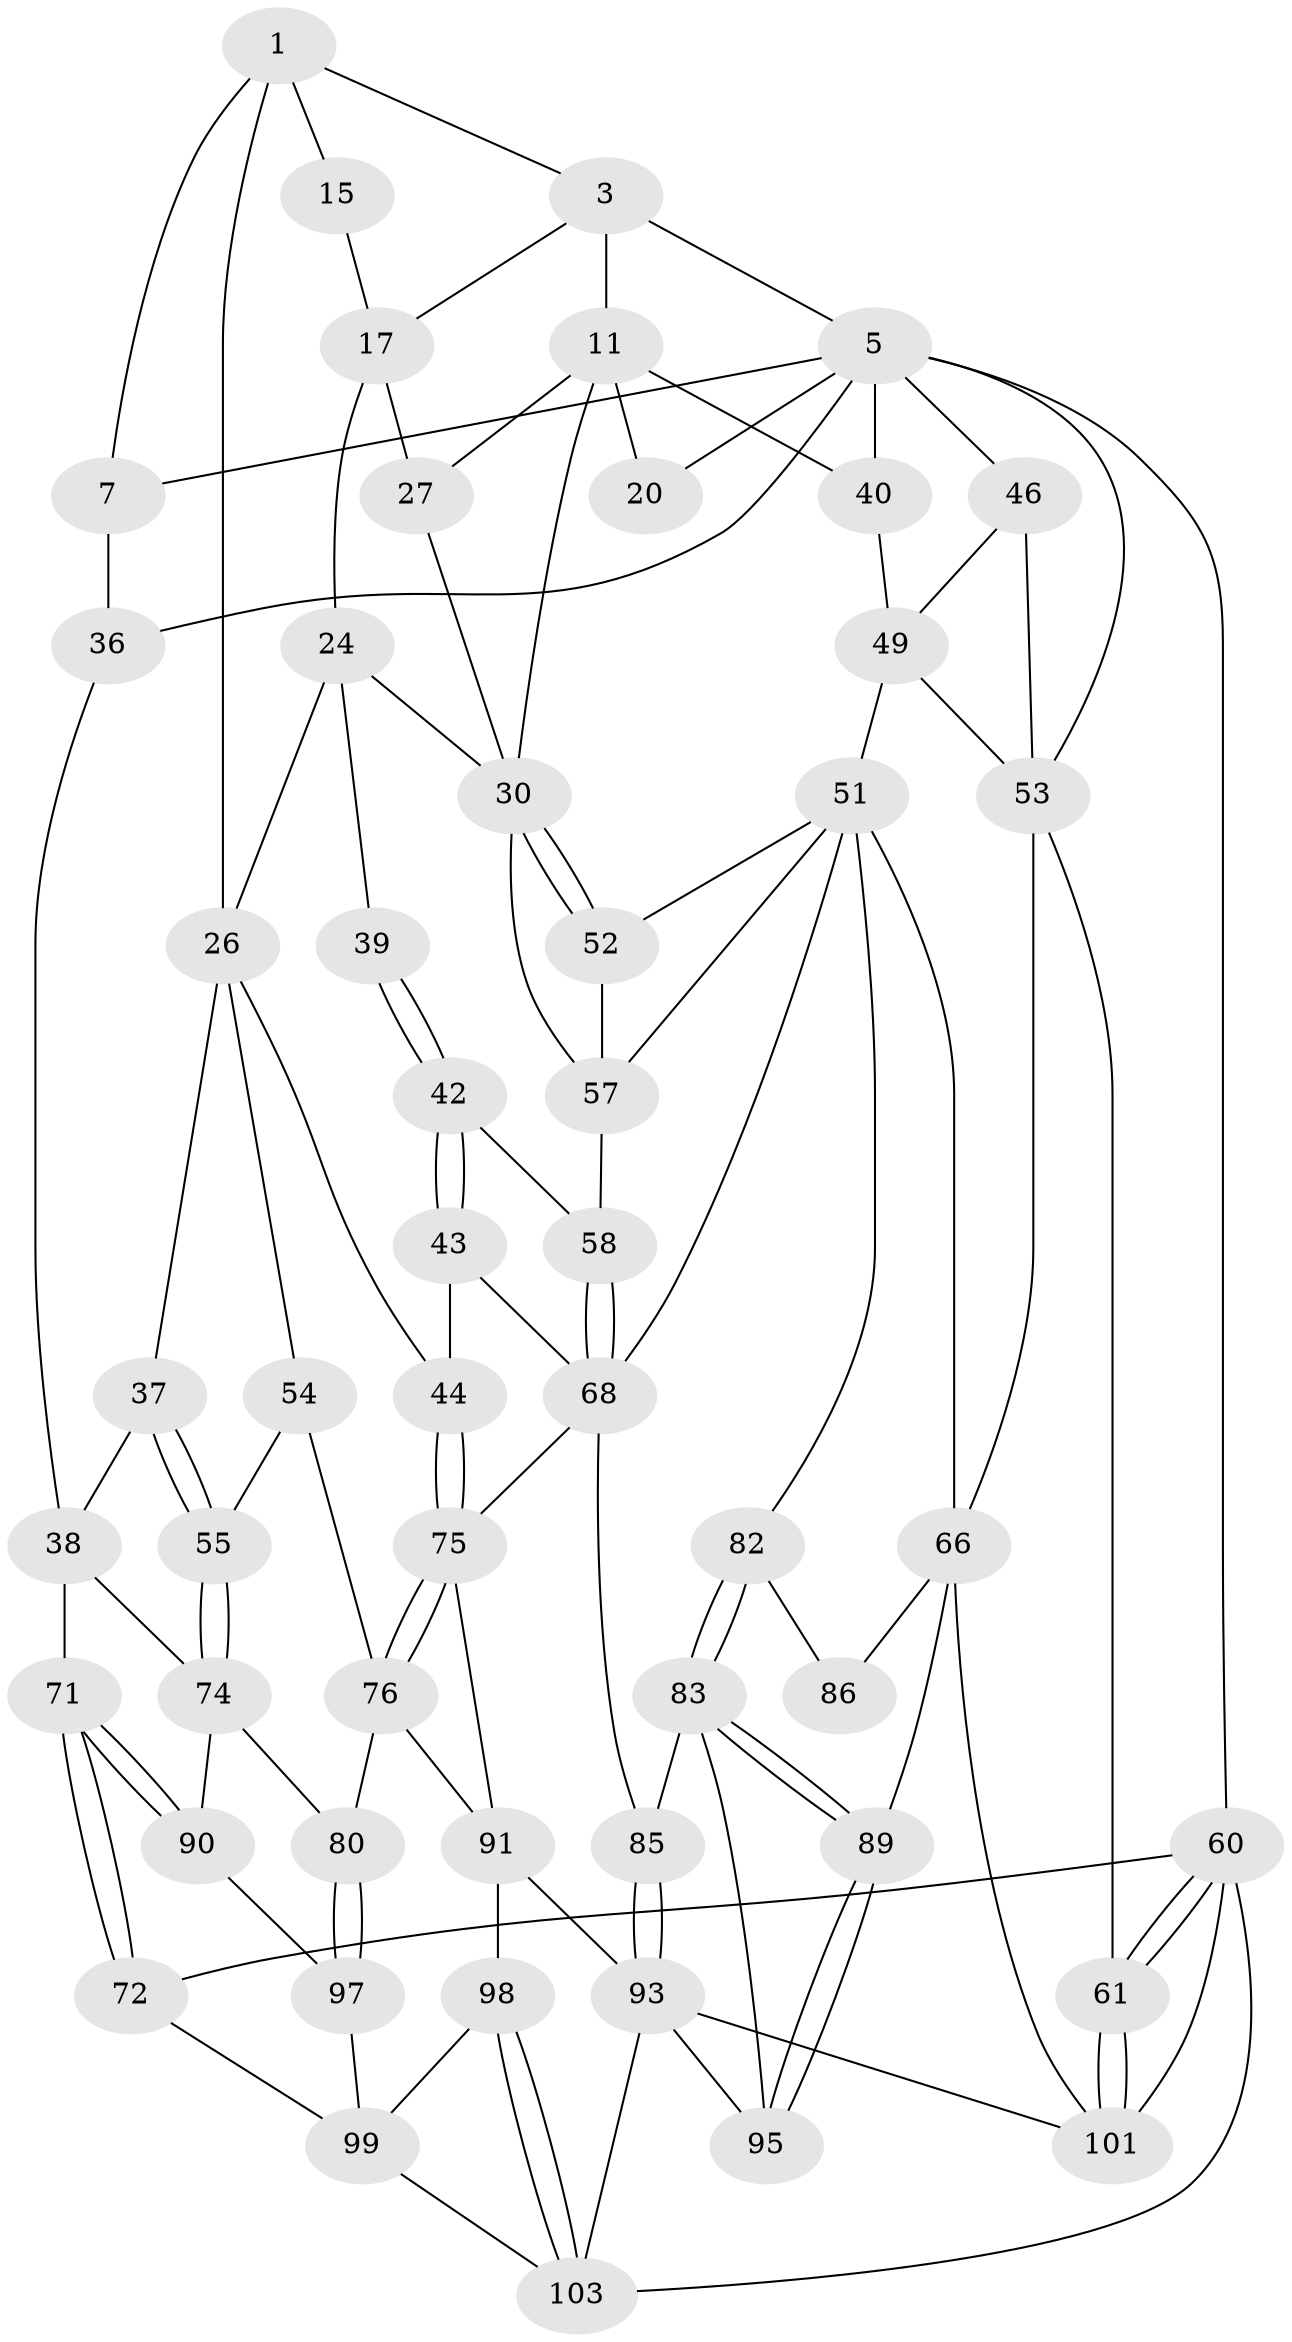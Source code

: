 // original degree distribution, {3: 0.03773584905660377, 4: 0.22641509433962265, 5: 0.49056603773584906, 6: 0.24528301886792453}
// Generated by graph-tools (version 1.1) at 2025/27/03/15/25 16:27:59]
// undirected, 53 vertices, 115 edges
graph export_dot {
graph [start="1"]
  node [color=gray90,style=filled];
  1 [pos="+0.2358623561563659+0",super="+2+8"];
  3 [pos="+0.7297960792195338+0",super="+14+4"];
  5 [pos="+1+0",super="+6+18"];
  7 [pos="+0+0",super="+10"];
  11 [pos="+0.7291135190301031+0",super="+21+12"];
  15 [pos="+0.4206867602428449+0"];
  17 [pos="+0.5145239509783599+0.07225691100248642",super="+23"];
  20 [pos="+0.8170197370126377+0.16437412173416022"];
  24 [pos="+0.458461523678197+0.17704831339379104",super="+25+35"];
  26 [pos="+0.35355242124601904+0.19135366622704972",super="+33"];
  27 [pos="+0.6117335239788736+0.20192818219764366"];
  30 [pos="+0.7324398362806884+0.2849372123007404",super="+31"];
  36 [pos="+0+0.2998661179940398"];
  37 [pos="+0.028797494030462816+0.34293742884883827"];
  38 [pos="+0+0.3011371467085276",super="+70"];
  39 [pos="+0.54698405322963+0.35967973708050704"];
  40 [pos="+0.9247946359725577+0.26293417906344574",super="+41"];
  42 [pos="+0.5174326068334137+0.40880398082896585"];
  43 [pos="+0.48943047964895015+0.42871502382946786"];
  44 [pos="+0.4106362051754685+0.444132414972363"];
  46 [pos="+0.9457346699835391+0.2871427241735617",super="+48"];
  49 [pos="+0.9172209961332641+0.34922903001048045",super="+50"];
  51 [pos="+0.9067066509532801+0.4171999894370947",super="+63"];
  52 [pos="+0.8421589142977477+0.4197862515634233"];
  53 [pos="+1+0.29133938801808695",super="+56"];
  54 [pos="+0.2267270012049505+0.4606152814381159"];
  55 [pos="+0.2244805987856605+0.461125965411936"];
  57 [pos="+0.7156879363692201+0.39329153066407263",super="+59"];
  58 [pos="+0.6460294488873339+0.48679337908619025"];
  60 [pos="+1+1",super="+106+73"];
  61 [pos="+1+1"];
  66 [pos="+1+0.6296547614113771",super="+87+67"];
  68 [pos="+0.7092601090284985+0.5549693278743343",super="+69"];
  71 [pos="+0+0.7546416051207626"];
  72 [pos="+0+1"];
  74 [pos="+0.1176075074104314+0.6016336634443206",super="+81"];
  75 [pos="+0.40745901993064176+0.6223643736147776",super="+79"];
  76 [pos="+0.3298724287849936+0.6881706051778393",super="+77"];
  80 [pos="+0.3092657906770059+0.6913701753456012"];
  82 [pos="+0.7582575511599319+0.5900114787179219"];
  83 [pos="+0.7558921332944293+0.5991936898503757",super="+84"];
  85 [pos="+0.6061166929986235+0.6884605960549282"];
  86 [pos="+0.8761741441759024+0.6688228504663987"];
  89 [pos="+0.7757537755060172+0.7968126407784472"];
  90 [pos="+0.14527566834121258+0.7466661602737522"];
  91 [pos="+0.4809300068806608+0.7814834934956486",super="+92"];
  93 [pos="+0.5807152836261648+0.8801580960820596",super="+96+94"];
  95 [pos="+0.7752756422230698+0.7975670642369035"];
  97 [pos="+0.17967981043520662+0.8003769138204336"];
  98 [pos="+0.33926996869046805+0.8520125441004182"];
  99 [pos="+0.263664861261066+0.8764780974453252",super="+100"];
  101 [pos="+0.9968360009037858+0.9018500734916624",super="+102"];
  103 [pos="+0.5246625441600892+0.931046419230838",super="+104"];
  1 -- 3;
  1 -- 15 [weight=2];
  1 -- 26 [weight=2];
  1 -- 7;
  3 -- 17;
  3 -- 11 [weight=2];
  3 -- 5;
  5 -- 60 [weight=2];
  5 -- 36;
  5 -- 7;
  5 -- 20;
  5 -- 53;
  5 -- 40;
  5 -- 46;
  7 -- 36;
  11 -- 20 [weight=2];
  11 -- 30;
  11 -- 27;
  11 -- 40;
  15 -- 17;
  17 -- 24;
  17 -- 27;
  24 -- 26;
  24 -- 39 [weight=2];
  24 -- 30;
  26 -- 37;
  26 -- 54;
  26 -- 44;
  27 -- 30;
  30 -- 52;
  30 -- 52;
  30 -- 57;
  36 -- 38;
  37 -- 38;
  37 -- 55;
  37 -- 55;
  38 -- 74;
  38 -- 71;
  39 -- 42;
  39 -- 42;
  40 -- 49;
  42 -- 43;
  42 -- 43;
  42 -- 58;
  43 -- 44;
  43 -- 68;
  44 -- 75;
  44 -- 75;
  46 -- 49;
  46 -- 53;
  49 -- 51;
  49 -- 53;
  51 -- 52;
  51 -- 82;
  51 -- 68;
  51 -- 66;
  51 -- 57;
  52 -- 57;
  53 -- 61;
  53 -- 66;
  54 -- 55;
  54 -- 76;
  55 -- 74;
  55 -- 74;
  57 -- 58;
  58 -- 68;
  58 -- 68;
  60 -- 61;
  60 -- 61;
  60 -- 101;
  60 -- 72;
  60 -- 103 [weight=2];
  61 -- 101;
  61 -- 101;
  66 -- 89;
  66 -- 101;
  66 -- 86;
  68 -- 85;
  68 -- 75;
  71 -- 72;
  71 -- 72;
  71 -- 90;
  71 -- 90;
  72 -- 99;
  74 -- 80;
  74 -- 90;
  75 -- 76;
  75 -- 76;
  75 -- 91;
  76 -- 80;
  76 -- 91;
  80 -- 97;
  80 -- 97;
  82 -- 83;
  82 -- 83;
  82 -- 86;
  83 -- 89;
  83 -- 89;
  83 -- 85;
  83 -- 95;
  85 -- 93;
  85 -- 93;
  89 -- 95;
  89 -- 95;
  90 -- 97;
  91 -- 98;
  91 -- 93;
  93 -- 95;
  93 -- 101;
  93 -- 103;
  97 -- 99;
  98 -- 99;
  98 -- 103;
  98 -- 103;
  99 -- 103;
}

